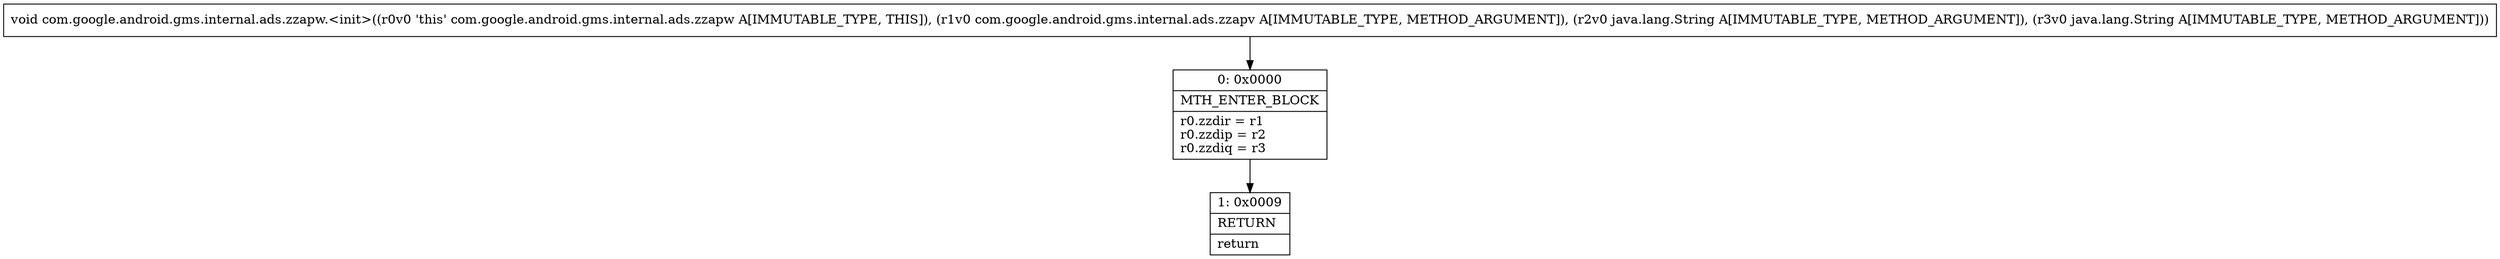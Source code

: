 digraph "CFG forcom.google.android.gms.internal.ads.zzapw.\<init\>(Lcom\/google\/android\/gms\/internal\/ads\/zzapv;Ljava\/lang\/String;Ljava\/lang\/String;)V" {
Node_0 [shape=record,label="{0\:\ 0x0000|MTH_ENTER_BLOCK\l|r0.zzdir = r1\lr0.zzdip = r2\lr0.zzdiq = r3\l}"];
Node_1 [shape=record,label="{1\:\ 0x0009|RETURN\l|return\l}"];
MethodNode[shape=record,label="{void com.google.android.gms.internal.ads.zzapw.\<init\>((r0v0 'this' com.google.android.gms.internal.ads.zzapw A[IMMUTABLE_TYPE, THIS]), (r1v0 com.google.android.gms.internal.ads.zzapv A[IMMUTABLE_TYPE, METHOD_ARGUMENT]), (r2v0 java.lang.String A[IMMUTABLE_TYPE, METHOD_ARGUMENT]), (r3v0 java.lang.String A[IMMUTABLE_TYPE, METHOD_ARGUMENT])) }"];
MethodNode -> Node_0;
Node_0 -> Node_1;
}

